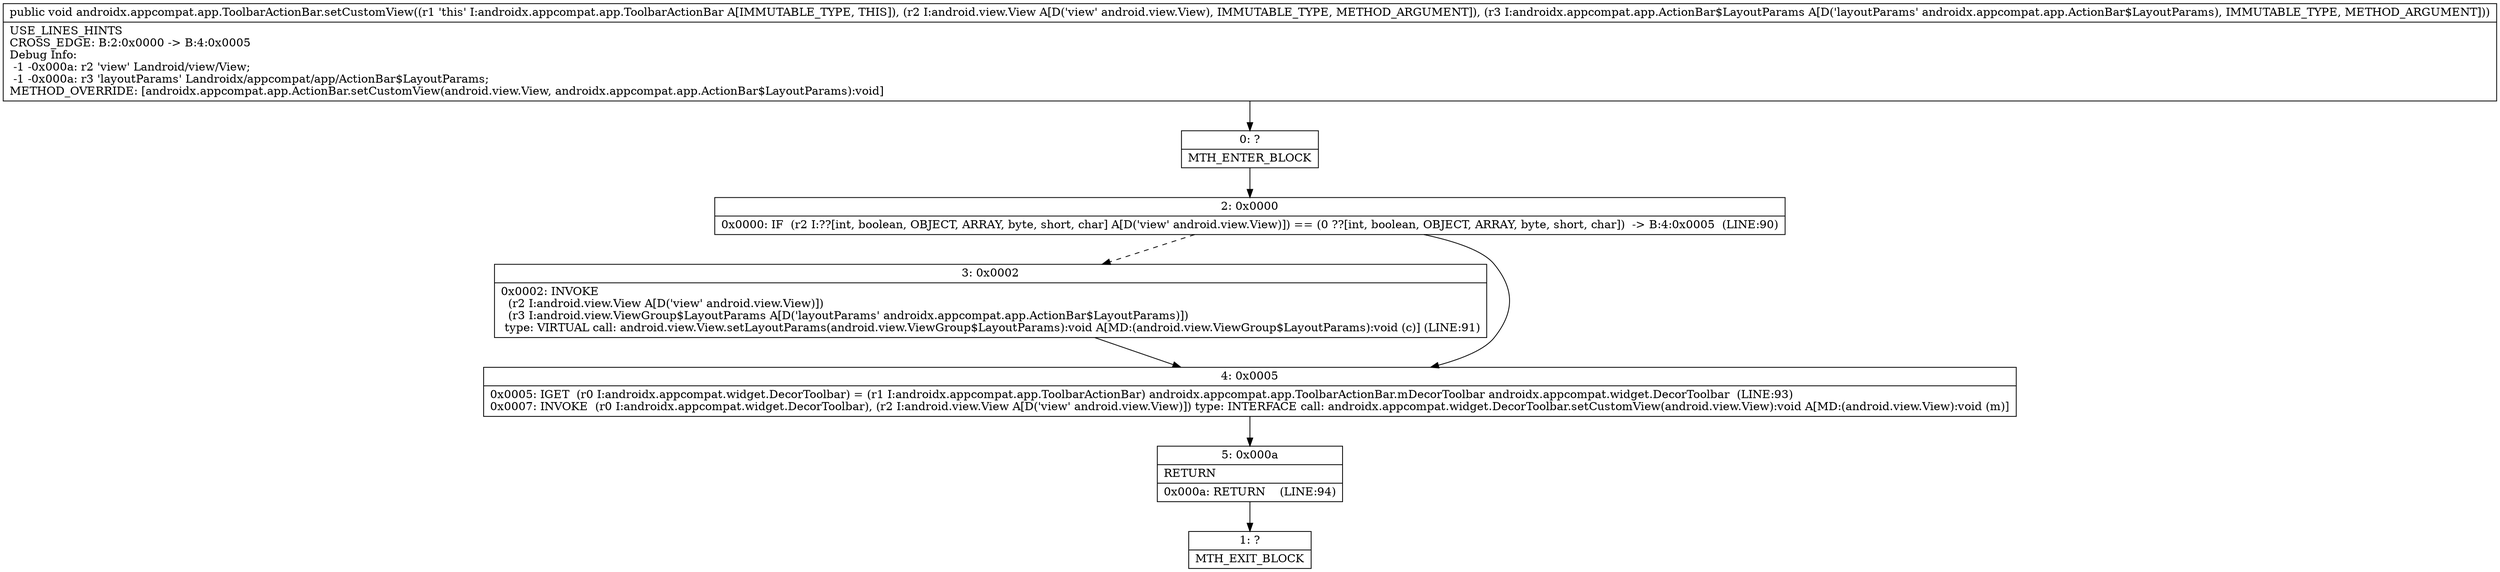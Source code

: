 digraph "CFG forandroidx.appcompat.app.ToolbarActionBar.setCustomView(Landroid\/view\/View;Landroidx\/appcompat\/app\/ActionBar$LayoutParams;)V" {
Node_0 [shape=record,label="{0\:\ ?|MTH_ENTER_BLOCK\l}"];
Node_2 [shape=record,label="{2\:\ 0x0000|0x0000: IF  (r2 I:??[int, boolean, OBJECT, ARRAY, byte, short, char] A[D('view' android.view.View)]) == (0 ??[int, boolean, OBJECT, ARRAY, byte, short, char])  \-\> B:4:0x0005  (LINE:90)\l}"];
Node_3 [shape=record,label="{3\:\ 0x0002|0x0002: INVOKE  \l  (r2 I:android.view.View A[D('view' android.view.View)])\l  (r3 I:android.view.ViewGroup$LayoutParams A[D('layoutParams' androidx.appcompat.app.ActionBar$LayoutParams)])\l type: VIRTUAL call: android.view.View.setLayoutParams(android.view.ViewGroup$LayoutParams):void A[MD:(android.view.ViewGroup$LayoutParams):void (c)] (LINE:91)\l}"];
Node_4 [shape=record,label="{4\:\ 0x0005|0x0005: IGET  (r0 I:androidx.appcompat.widget.DecorToolbar) = (r1 I:androidx.appcompat.app.ToolbarActionBar) androidx.appcompat.app.ToolbarActionBar.mDecorToolbar androidx.appcompat.widget.DecorToolbar  (LINE:93)\l0x0007: INVOKE  (r0 I:androidx.appcompat.widget.DecorToolbar), (r2 I:android.view.View A[D('view' android.view.View)]) type: INTERFACE call: androidx.appcompat.widget.DecorToolbar.setCustomView(android.view.View):void A[MD:(android.view.View):void (m)]\l}"];
Node_5 [shape=record,label="{5\:\ 0x000a|RETURN\l|0x000a: RETURN    (LINE:94)\l}"];
Node_1 [shape=record,label="{1\:\ ?|MTH_EXIT_BLOCK\l}"];
MethodNode[shape=record,label="{public void androidx.appcompat.app.ToolbarActionBar.setCustomView((r1 'this' I:androidx.appcompat.app.ToolbarActionBar A[IMMUTABLE_TYPE, THIS]), (r2 I:android.view.View A[D('view' android.view.View), IMMUTABLE_TYPE, METHOD_ARGUMENT]), (r3 I:androidx.appcompat.app.ActionBar$LayoutParams A[D('layoutParams' androidx.appcompat.app.ActionBar$LayoutParams), IMMUTABLE_TYPE, METHOD_ARGUMENT]))  | USE_LINES_HINTS\lCROSS_EDGE: B:2:0x0000 \-\> B:4:0x0005\lDebug Info:\l  \-1 \-0x000a: r2 'view' Landroid\/view\/View;\l  \-1 \-0x000a: r3 'layoutParams' Landroidx\/appcompat\/app\/ActionBar$LayoutParams;\lMETHOD_OVERRIDE: [androidx.appcompat.app.ActionBar.setCustomView(android.view.View, androidx.appcompat.app.ActionBar$LayoutParams):void]\l}"];
MethodNode -> Node_0;Node_0 -> Node_2;
Node_2 -> Node_3[style=dashed];
Node_2 -> Node_4;
Node_3 -> Node_4;
Node_4 -> Node_5;
Node_5 -> Node_1;
}

